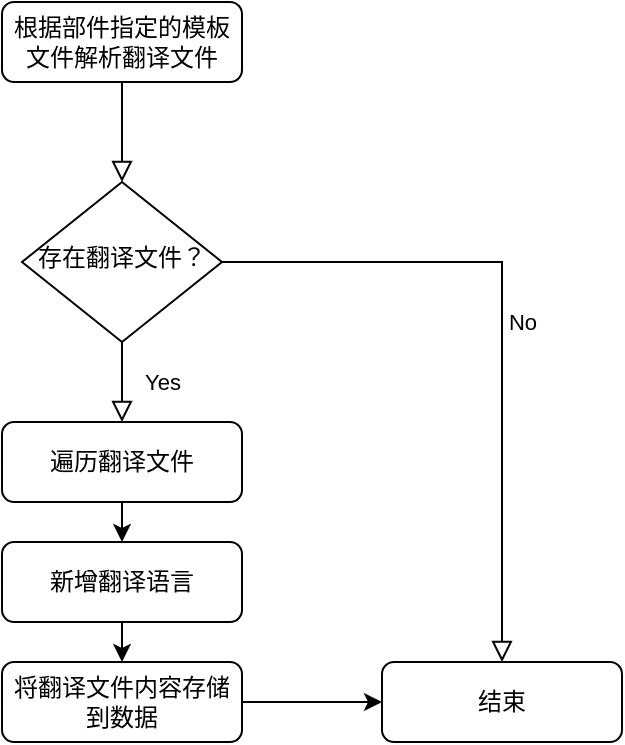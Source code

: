 <mxfile version="21.2.2" type="github">
  <diagram name="第 1 页" id="W1zuH_3jcWXs_tn30wbK">
    <mxGraphModel dx="1434" dy="750" grid="1" gridSize="10" guides="1" tooltips="1" connect="1" arrows="1" fold="1" page="1" pageScale="1" pageWidth="827" pageHeight="1169" math="0" shadow="0">
      <root>
        <mxCell id="0" />
        <mxCell id="1" parent="0" />
        <mxCell id="pldMa1flhjmEtCY-2DD7-1" value="" style="rounded=0;html=1;jettySize=auto;orthogonalLoop=1;fontSize=11;endArrow=block;endFill=0;endSize=8;strokeWidth=1;shadow=0;labelBackgroundColor=none;edgeStyle=orthogonalEdgeStyle;" edge="1" parent="1" source="pldMa1flhjmEtCY-2DD7-2" target="pldMa1flhjmEtCY-2DD7-5">
          <mxGeometry relative="1" as="geometry" />
        </mxCell>
        <mxCell id="pldMa1flhjmEtCY-2DD7-2" value="根据部件指定的模板文件解析翻译文件" style="rounded=1;whiteSpace=wrap;html=1;fontSize=12;glass=0;strokeWidth=1;shadow=0;" vertex="1" parent="1">
          <mxGeometry x="190" y="460" width="120" height="40" as="geometry" />
        </mxCell>
        <mxCell id="pldMa1flhjmEtCY-2DD7-3" value="Yes" style="rounded=0;html=1;jettySize=auto;orthogonalLoop=1;fontSize=11;endArrow=block;endFill=0;endSize=8;strokeWidth=1;shadow=0;labelBackgroundColor=none;edgeStyle=orthogonalEdgeStyle;" edge="1" parent="1" source="pldMa1flhjmEtCY-2DD7-5">
          <mxGeometry y="20" relative="1" as="geometry">
            <mxPoint as="offset" />
            <mxPoint x="250" y="670" as="targetPoint" />
          </mxGeometry>
        </mxCell>
        <mxCell id="pldMa1flhjmEtCY-2DD7-4" value="No" style="edgeStyle=orthogonalEdgeStyle;rounded=0;html=1;jettySize=auto;orthogonalLoop=1;fontSize=11;endArrow=block;endFill=0;endSize=8;strokeWidth=1;shadow=0;labelBackgroundColor=none;entryX=0.5;entryY=0;entryDx=0;entryDy=0;" edge="1" parent="1" source="pldMa1flhjmEtCY-2DD7-5" target="pldMa1flhjmEtCY-2DD7-13">
          <mxGeometry y="10" relative="1" as="geometry">
            <mxPoint as="offset" />
            <mxPoint x="440" y="690" as="targetPoint" />
          </mxGeometry>
        </mxCell>
        <mxCell id="pldMa1flhjmEtCY-2DD7-5" value="存在翻译文件？" style="rhombus;whiteSpace=wrap;html=1;shadow=0;fontFamily=Helvetica;fontSize=12;align=center;strokeWidth=1;spacing=6;spacingTop=-4;" vertex="1" parent="1">
          <mxGeometry x="200" y="550" width="100" height="80" as="geometry" />
        </mxCell>
        <mxCell id="pldMa1flhjmEtCY-2DD7-8" style="edgeStyle=orthogonalEdgeStyle;rounded=0;orthogonalLoop=1;jettySize=auto;html=1;exitX=0.5;exitY=1;exitDx=0;exitDy=0;entryX=0.5;entryY=0;entryDx=0;entryDy=0;" edge="1" parent="1" source="pldMa1flhjmEtCY-2DD7-9" target="pldMa1flhjmEtCY-2DD7-10">
          <mxGeometry relative="1" as="geometry" />
        </mxCell>
        <mxCell id="pldMa1flhjmEtCY-2DD7-9" value="遍历翻译文件" style="rounded=1;whiteSpace=wrap;html=1;fontSize=12;glass=0;strokeWidth=1;shadow=0;" vertex="1" parent="1">
          <mxGeometry x="190" y="670" width="120" height="40" as="geometry" />
        </mxCell>
        <mxCell id="pldMa1flhjmEtCY-2DD7-12" style="edgeStyle=orthogonalEdgeStyle;rounded=0;orthogonalLoop=1;jettySize=auto;html=1;exitX=0.5;exitY=1;exitDx=0;exitDy=0;entryX=0.5;entryY=0;entryDx=0;entryDy=0;" edge="1" parent="1" source="pldMa1flhjmEtCY-2DD7-10" target="pldMa1flhjmEtCY-2DD7-11">
          <mxGeometry relative="1" as="geometry" />
        </mxCell>
        <mxCell id="pldMa1flhjmEtCY-2DD7-10" value="新增翻译语言" style="rounded=1;whiteSpace=wrap;html=1;fontSize=12;glass=0;strokeWidth=1;shadow=0;" vertex="1" parent="1">
          <mxGeometry x="190" y="730" width="120" height="40" as="geometry" />
        </mxCell>
        <mxCell id="pldMa1flhjmEtCY-2DD7-14" style="edgeStyle=orthogonalEdgeStyle;rounded=0;orthogonalLoop=1;jettySize=auto;html=1;exitX=1;exitY=0.5;exitDx=0;exitDy=0;entryX=0;entryY=0.5;entryDx=0;entryDy=0;" edge="1" parent="1" source="pldMa1flhjmEtCY-2DD7-11" target="pldMa1flhjmEtCY-2DD7-13">
          <mxGeometry relative="1" as="geometry" />
        </mxCell>
        <mxCell id="pldMa1flhjmEtCY-2DD7-11" value="将翻译文件内容存储到数据" style="rounded=1;whiteSpace=wrap;html=1;fontSize=12;glass=0;strokeWidth=1;shadow=0;" vertex="1" parent="1">
          <mxGeometry x="190" y="790" width="120" height="40" as="geometry" />
        </mxCell>
        <mxCell id="pldMa1flhjmEtCY-2DD7-13" value="结束" style="rounded=1;whiteSpace=wrap;html=1;fontSize=12;glass=0;strokeWidth=1;shadow=0;" vertex="1" parent="1">
          <mxGeometry x="380" y="790" width="120" height="40" as="geometry" />
        </mxCell>
      </root>
    </mxGraphModel>
  </diagram>
</mxfile>
